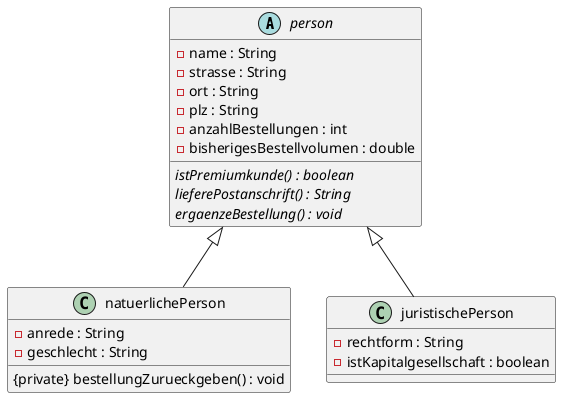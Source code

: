 @startuml kundenverwaltungssystem

abstract class person{
    - name : String
    - strasse : String
    - ort : String
    - plz : String
    - anzahlBestellungen : int
    - bisherigesBestellvolumen : double
    {abstract} istPremiumkunde() : boolean
    {abstract} lieferePostanschrift() : String
    {abstract} ergaenzeBestellung() : void
}

class natuerlichePerson extends person{
    - anrede : String
    - geschlecht : String
    {private} bestellungZurueckgeben() : void
}

class juristischePerson extends person{
    - rechtform : String
    - istKapitalgesellschaft : boolean
}

@enduml
